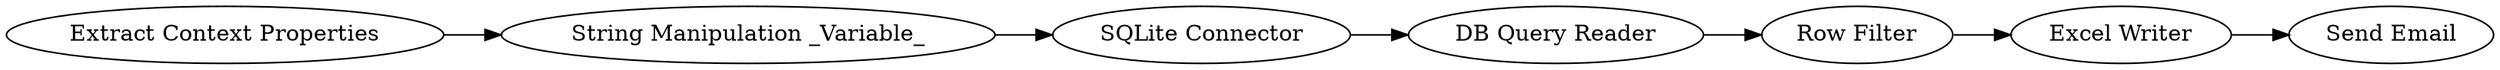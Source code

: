 digraph {
	9 -> 6
	6 -> 10
	10 -> 11
	11 -> 13
	13 -> 12
	7 -> 9
	13 [label="Excel Writer"]
	7 [label="Extract Context Properties"]
	9 [label="String Manipulation _Variable_"]
	11 [label="Row Filter"]
	6 [label="SQLite Connector"]
	12 [label="Send Email"]
	10 [label="DB Query Reader"]
	rankdir=LR
}
